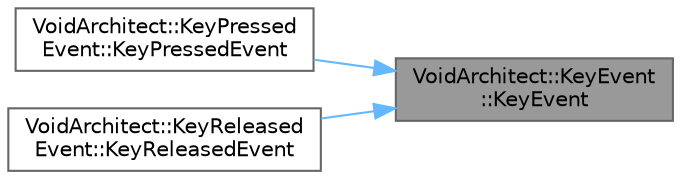 digraph "VoidArchitect::KeyEvent::KeyEvent"
{
 // LATEX_PDF_SIZE
  bgcolor="transparent";
  edge [fontname=Helvetica,fontsize=10,labelfontname=Helvetica,labelfontsize=10];
  node [fontname=Helvetica,fontsize=10,shape=box,height=0.2,width=0.4];
  rankdir="RL";
  Node1 [id="Node000001",label="VoidArchitect::KeyEvent\l::KeyEvent",height=0.2,width=0.4,color="gray40", fillcolor="grey60", style="filled", fontcolor="black",tooltip=" "];
  Node1 -> Node2 [id="edge1_Node000001_Node000002",dir="back",color="steelblue1",style="solid",tooltip=" "];
  Node2 [id="Node000002",label="VoidArchitect::KeyPressed\lEvent::KeyPressedEvent",height=0.2,width=0.4,color="grey40", fillcolor="white", style="filled",URL="$class_void_architect_1_1_key_pressed_event.html#a9999ca72c5383c5983f25e08464606e8",tooltip=" "];
  Node1 -> Node3 [id="edge2_Node000001_Node000003",dir="back",color="steelblue1",style="solid",tooltip=" "];
  Node3 [id="Node000003",label="VoidArchitect::KeyReleased\lEvent::KeyReleasedEvent",height=0.2,width=0.4,color="grey40", fillcolor="white", style="filled",URL="$class_void_architect_1_1_key_released_event.html#a96f7297ca6ae7488b6d056c62b75abdf",tooltip=" "];
}
